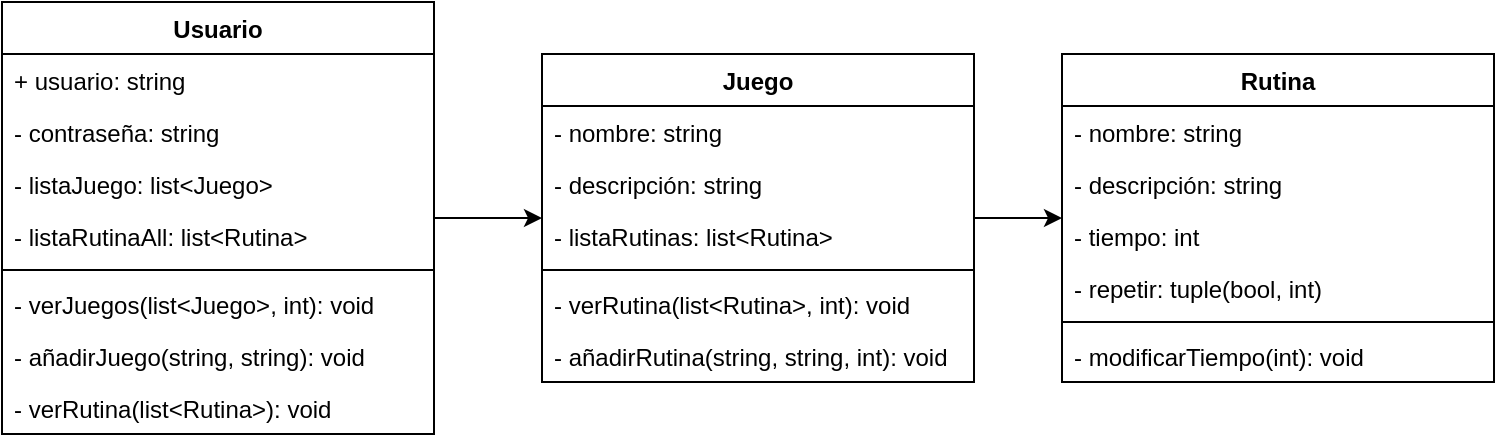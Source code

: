 <mxfile version="24.3.1" type="github">
  <diagram name="Página-1" id="EqsSy0zi-OnZIcTF2EyZ">
    <mxGraphModel dx="1393" dy="766" grid="1" gridSize="10" guides="1" tooltips="1" connect="1" arrows="1" fold="1" page="1" pageScale="1" pageWidth="827" pageHeight="1169" math="0" shadow="0">
      <root>
        <mxCell id="0" />
        <mxCell id="1" parent="0" />
        <mxCell id="-T-zaTi-_FjE4r2vsaaC-45" value="" style="edgeStyle=orthogonalEdgeStyle;rounded=0;orthogonalLoop=1;jettySize=auto;html=1;" edge="1" parent="1" source="-T-zaTi-_FjE4r2vsaaC-28" target="-T-zaTi-_FjE4r2vsaaC-38">
          <mxGeometry relative="1" as="geometry" />
        </mxCell>
        <mxCell id="-T-zaTi-_FjE4r2vsaaC-28" value="Usuario" style="swimlane;fontStyle=1;align=center;verticalAlign=top;childLayout=stackLayout;horizontal=1;startSize=26;horizontalStack=0;resizeParent=1;resizeParentMax=0;resizeLast=0;collapsible=1;marginBottom=0;whiteSpace=wrap;html=1;" vertex="1" parent="1">
          <mxGeometry x="60" y="210" width="216" height="216" as="geometry" />
        </mxCell>
        <mxCell id="-T-zaTi-_FjE4r2vsaaC-29" value="+ usuario: string" style="text;strokeColor=none;fillColor=none;align=left;verticalAlign=top;spacingLeft=4;spacingRight=4;overflow=hidden;rotatable=0;points=[[0,0.5],[1,0.5]];portConstraint=eastwest;whiteSpace=wrap;html=1;" vertex="1" parent="-T-zaTi-_FjE4r2vsaaC-28">
          <mxGeometry y="26" width="216" height="26" as="geometry" />
        </mxCell>
        <mxCell id="-T-zaTi-_FjE4r2vsaaC-32" value="- contraseña: string" style="text;strokeColor=none;fillColor=none;align=left;verticalAlign=top;spacingLeft=4;spacingRight=4;overflow=hidden;rotatable=0;points=[[0,0.5],[1,0.5]];portConstraint=eastwest;whiteSpace=wrap;html=1;" vertex="1" parent="-T-zaTi-_FjE4r2vsaaC-28">
          <mxGeometry y="52" width="216" height="26" as="geometry" />
        </mxCell>
        <mxCell id="-T-zaTi-_FjE4r2vsaaC-33" value="- listaJuego: list&amp;lt;Juego&amp;gt;" style="text;strokeColor=none;fillColor=none;align=left;verticalAlign=top;spacingLeft=4;spacingRight=4;overflow=hidden;rotatable=0;points=[[0,0.5],[1,0.5]];portConstraint=eastwest;whiteSpace=wrap;html=1;" vertex="1" parent="-T-zaTi-_FjE4r2vsaaC-28">
          <mxGeometry y="78" width="216" height="26" as="geometry" />
        </mxCell>
        <mxCell id="-T-zaTi-_FjE4r2vsaaC-50" value="- listaRutinaAll: list&amp;lt;Rutina&amp;gt;" style="text;strokeColor=none;fillColor=none;align=left;verticalAlign=top;spacingLeft=4;spacingRight=4;overflow=hidden;rotatable=0;points=[[0,0.5],[1,0.5]];portConstraint=eastwest;whiteSpace=wrap;html=1;" vertex="1" parent="-T-zaTi-_FjE4r2vsaaC-28">
          <mxGeometry y="104" width="216" height="26" as="geometry" />
        </mxCell>
        <mxCell id="-T-zaTi-_FjE4r2vsaaC-30" value="" style="line;strokeWidth=1;fillColor=none;align=left;verticalAlign=middle;spacingTop=-1;spacingLeft=3;spacingRight=3;rotatable=0;labelPosition=right;points=[];portConstraint=eastwest;strokeColor=inherit;" vertex="1" parent="-T-zaTi-_FjE4r2vsaaC-28">
          <mxGeometry y="130" width="216" height="8" as="geometry" />
        </mxCell>
        <mxCell id="-T-zaTi-_FjE4r2vsaaC-31" value="- verJuegos(list&amp;lt;Juego&amp;gt;, int): void" style="whiteSpace=wrap;html=1;align=left;verticalAlign=top;fillColor=none;strokeColor=none;gradientColor=none;spacingLeft=4;spacingRight=4;" vertex="1" parent="-T-zaTi-_FjE4r2vsaaC-28">
          <mxGeometry y="138" width="216" height="26" as="geometry" />
        </mxCell>
        <mxCell id="-T-zaTi-_FjE4r2vsaaC-55" value="- añadirJuego(string, string): void" style="whiteSpace=wrap;html=1;align=left;verticalAlign=top;fillColor=none;strokeColor=none;gradientColor=none;spacingLeft=4;spacingRight=4;" vertex="1" parent="-T-zaTi-_FjE4r2vsaaC-28">
          <mxGeometry y="164" width="216" height="26" as="geometry" />
        </mxCell>
        <mxCell id="-T-zaTi-_FjE4r2vsaaC-35" value="- verRutina(list&amp;lt;Rutina&amp;gt;): void" style="text;strokeColor=none;fillColor=none;align=left;verticalAlign=top;spacingLeft=4;spacingRight=4;overflow=hidden;rotatable=0;points=[[0,0.5],[1,0.5]];portConstraint=eastwest;whiteSpace=wrap;html=1;" vertex="1" parent="-T-zaTi-_FjE4r2vsaaC-28">
          <mxGeometry y="190" width="216" height="26" as="geometry" />
        </mxCell>
        <mxCell id="-T-zaTi-_FjE4r2vsaaC-64" value="" style="edgeStyle=orthogonalEdgeStyle;rounded=0;orthogonalLoop=1;jettySize=auto;html=1;" edge="1" parent="1" source="-T-zaTi-_FjE4r2vsaaC-38" target="-T-zaTi-_FjE4r2vsaaC-58">
          <mxGeometry relative="1" as="geometry" />
        </mxCell>
        <mxCell id="-T-zaTi-_FjE4r2vsaaC-38" value="Juego" style="swimlane;fontStyle=1;align=center;verticalAlign=top;childLayout=stackLayout;horizontal=1;startSize=26;horizontalStack=0;resizeParent=1;resizeParentMax=0;resizeLast=0;collapsible=1;marginBottom=0;whiteSpace=wrap;html=1;" vertex="1" parent="1">
          <mxGeometry x="330" y="236" width="216" height="164" as="geometry" />
        </mxCell>
        <mxCell id="-T-zaTi-_FjE4r2vsaaC-39" value="- nombre: string" style="text;strokeColor=none;fillColor=none;align=left;verticalAlign=top;spacingLeft=4;spacingRight=4;overflow=hidden;rotatable=0;points=[[0,0.5],[1,0.5]];portConstraint=eastwest;whiteSpace=wrap;html=1;" vertex="1" parent="-T-zaTi-_FjE4r2vsaaC-38">
          <mxGeometry y="26" width="216" height="26" as="geometry" />
        </mxCell>
        <mxCell id="-T-zaTi-_FjE4r2vsaaC-40" value="- descripción: string" style="text;strokeColor=none;fillColor=none;align=left;verticalAlign=top;spacingLeft=4;spacingRight=4;overflow=hidden;rotatable=0;points=[[0,0.5],[1,0.5]];portConstraint=eastwest;whiteSpace=wrap;html=1;" vertex="1" parent="-T-zaTi-_FjE4r2vsaaC-38">
          <mxGeometry y="52" width="216" height="26" as="geometry" />
        </mxCell>
        <mxCell id="-T-zaTi-_FjE4r2vsaaC-41" value="- listaRutinas: list&amp;lt;Rutina&amp;gt;" style="text;strokeColor=none;fillColor=none;align=left;verticalAlign=top;spacingLeft=4;spacingRight=4;overflow=hidden;rotatable=0;points=[[0,0.5],[1,0.5]];portConstraint=eastwest;whiteSpace=wrap;html=1;" vertex="1" parent="-T-zaTi-_FjE4r2vsaaC-38">
          <mxGeometry y="78" width="216" height="26" as="geometry" />
        </mxCell>
        <mxCell id="-T-zaTi-_FjE4r2vsaaC-42" value="" style="line;strokeWidth=1;fillColor=none;align=left;verticalAlign=middle;spacingTop=-1;spacingLeft=3;spacingRight=3;rotatable=0;labelPosition=right;points=[];portConstraint=eastwest;strokeColor=inherit;" vertex="1" parent="-T-zaTi-_FjE4r2vsaaC-38">
          <mxGeometry y="104" width="216" height="8" as="geometry" />
        </mxCell>
        <mxCell id="-T-zaTi-_FjE4r2vsaaC-43" value="- verRutina(list&amp;lt;Rutina&amp;gt;, int): void" style="whiteSpace=wrap;html=1;align=left;verticalAlign=top;fillColor=none;strokeColor=none;gradientColor=none;spacingLeft=4;spacingRight=4;" vertex="1" parent="-T-zaTi-_FjE4r2vsaaC-38">
          <mxGeometry y="112" width="216" height="26" as="geometry" />
        </mxCell>
        <mxCell id="-T-zaTi-_FjE4r2vsaaC-66" value="- añadirRutina(string, string, int): void" style="whiteSpace=wrap;html=1;align=left;verticalAlign=top;fillColor=none;strokeColor=none;gradientColor=none;spacingLeft=4;spacingRight=4;" vertex="1" parent="-T-zaTi-_FjE4r2vsaaC-38">
          <mxGeometry y="138" width="216" height="26" as="geometry" />
        </mxCell>
        <mxCell id="-T-zaTi-_FjE4r2vsaaC-58" value="Rutina" style="swimlane;fontStyle=1;align=center;verticalAlign=top;childLayout=stackLayout;horizontal=1;startSize=26;horizontalStack=0;resizeParent=1;resizeParentMax=0;resizeLast=0;collapsible=1;marginBottom=0;whiteSpace=wrap;html=1;" vertex="1" parent="1">
          <mxGeometry x="590" y="236" width="216" height="164" as="geometry" />
        </mxCell>
        <mxCell id="-T-zaTi-_FjE4r2vsaaC-59" value="- nombre: string" style="text;strokeColor=none;fillColor=none;align=left;verticalAlign=top;spacingLeft=4;spacingRight=4;overflow=hidden;rotatable=0;points=[[0,0.5],[1,0.5]];portConstraint=eastwest;whiteSpace=wrap;html=1;" vertex="1" parent="-T-zaTi-_FjE4r2vsaaC-58">
          <mxGeometry y="26" width="216" height="26" as="geometry" />
        </mxCell>
        <mxCell id="-T-zaTi-_FjE4r2vsaaC-60" value="- descripción: string" style="text;strokeColor=none;fillColor=none;align=left;verticalAlign=top;spacingLeft=4;spacingRight=4;overflow=hidden;rotatable=0;points=[[0,0.5],[1,0.5]];portConstraint=eastwest;whiteSpace=wrap;html=1;" vertex="1" parent="-T-zaTi-_FjE4r2vsaaC-58">
          <mxGeometry y="52" width="216" height="26" as="geometry" />
        </mxCell>
        <mxCell id="-T-zaTi-_FjE4r2vsaaC-61" value="- tiempo: int" style="text;strokeColor=none;fillColor=none;align=left;verticalAlign=top;spacingLeft=4;spacingRight=4;overflow=hidden;rotatable=0;points=[[0,0.5],[1,0.5]];portConstraint=eastwest;whiteSpace=wrap;html=1;" vertex="1" parent="-T-zaTi-_FjE4r2vsaaC-58">
          <mxGeometry y="78" width="216" height="26" as="geometry" />
        </mxCell>
        <mxCell id="-T-zaTi-_FjE4r2vsaaC-67" value="- repetir: tuple(bool, int)" style="text;strokeColor=none;fillColor=none;align=left;verticalAlign=top;spacingLeft=4;spacingRight=4;overflow=hidden;rotatable=0;points=[[0,0.5],[1,0.5]];portConstraint=eastwest;whiteSpace=wrap;html=1;" vertex="1" parent="-T-zaTi-_FjE4r2vsaaC-58">
          <mxGeometry y="104" width="216" height="26" as="geometry" />
        </mxCell>
        <mxCell id="-T-zaTi-_FjE4r2vsaaC-62" value="" style="line;strokeWidth=1;fillColor=none;align=left;verticalAlign=middle;spacingTop=-1;spacingLeft=3;spacingRight=3;rotatable=0;labelPosition=right;points=[];portConstraint=eastwest;strokeColor=inherit;" vertex="1" parent="-T-zaTi-_FjE4r2vsaaC-58">
          <mxGeometry y="130" width="216" height="8" as="geometry" />
        </mxCell>
        <mxCell id="-T-zaTi-_FjE4r2vsaaC-63" value="- modificarTiempo(int): void" style="text;strokeColor=none;fillColor=none;align=left;verticalAlign=top;spacingLeft=4;spacingRight=4;overflow=hidden;rotatable=0;points=[[0,0.5],[1,0.5]];portConstraint=eastwest;whiteSpace=wrap;html=1;" vertex="1" parent="-T-zaTi-_FjE4r2vsaaC-58">
          <mxGeometry y="138" width="216" height="26" as="geometry" />
        </mxCell>
      </root>
    </mxGraphModel>
  </diagram>
</mxfile>
